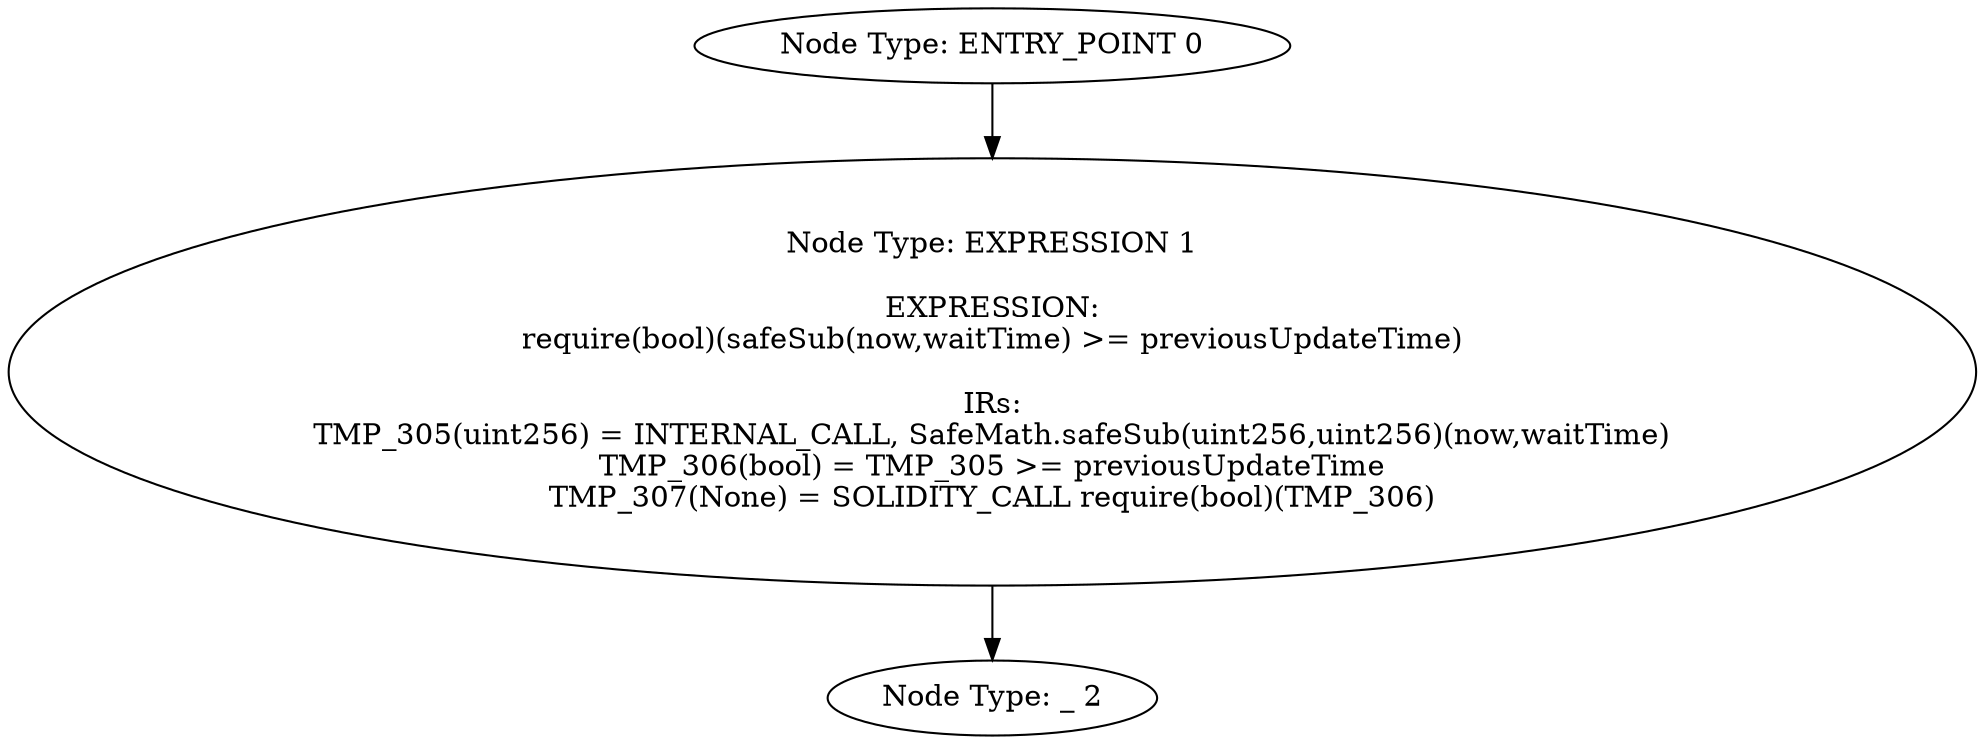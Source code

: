 digraph{
0[label="Node Type: ENTRY_POINT 0
"];
0->1;
1[label="Node Type: EXPRESSION 1

EXPRESSION:
require(bool)(safeSub(now,waitTime) >= previousUpdateTime)

IRs:
TMP_305(uint256) = INTERNAL_CALL, SafeMath.safeSub(uint256,uint256)(now,waitTime)
TMP_306(bool) = TMP_305 >= previousUpdateTime
TMP_307(None) = SOLIDITY_CALL require(bool)(TMP_306)"];
1->2;
2[label="Node Type: _ 2
"];
}

